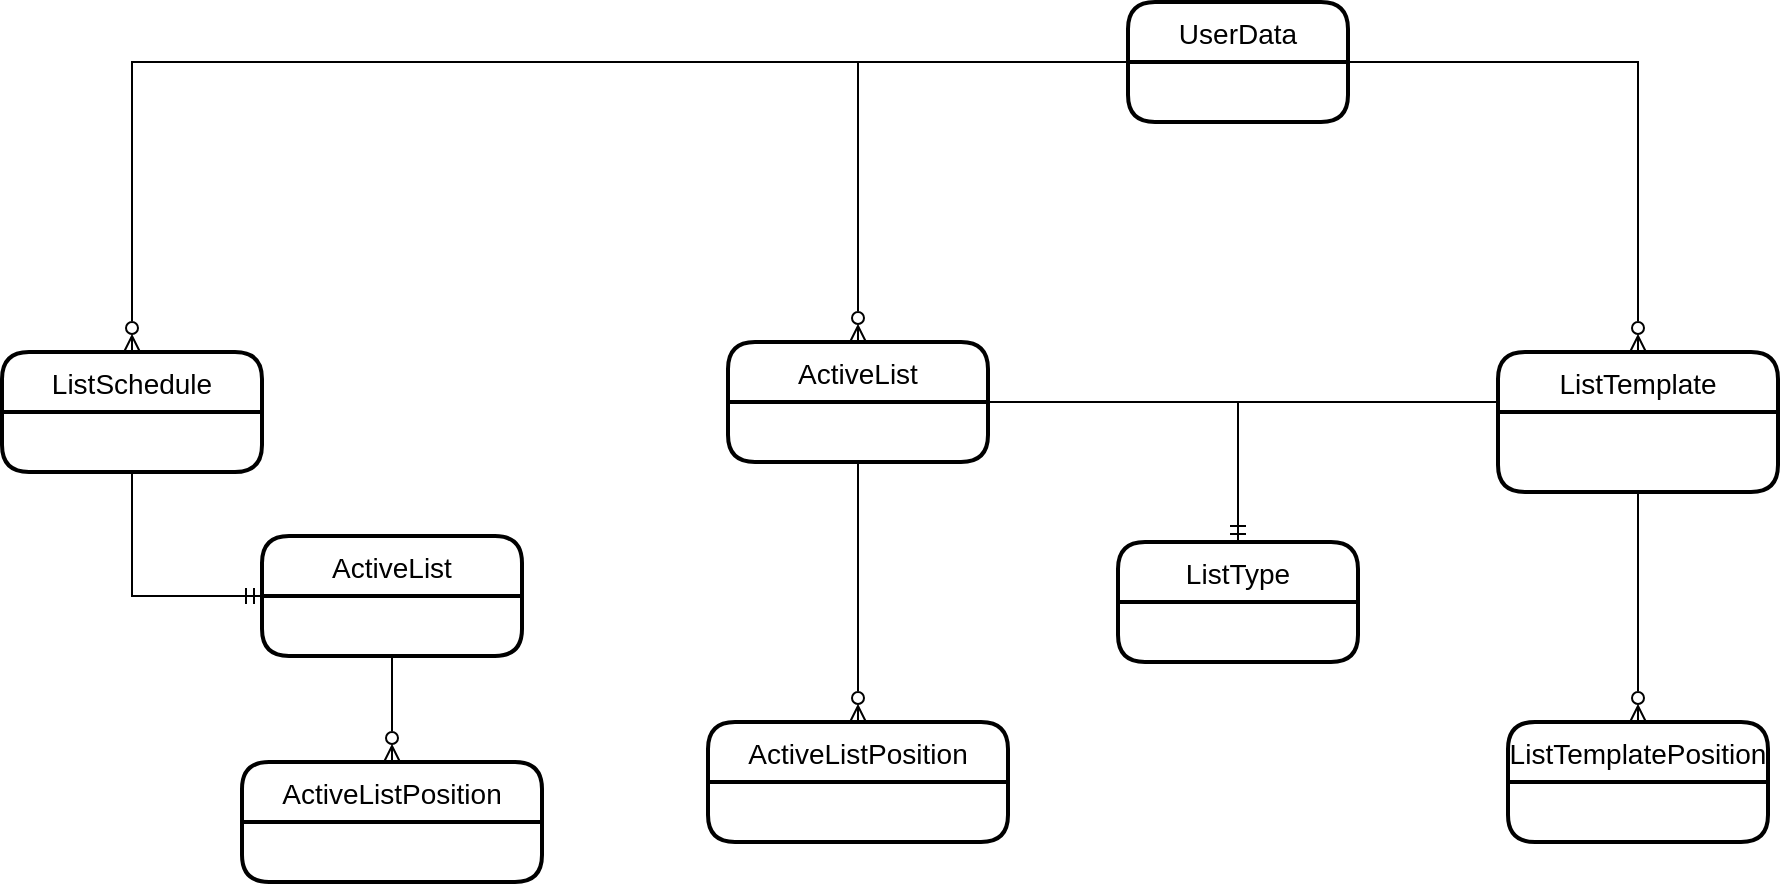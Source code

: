 <mxfile>
    <diagram id="NCa8i-V6rno_jmx5Ps5m" name="Seite-1">
        <mxGraphModel dx="1949" dy="505" grid="1" gridSize="10" guides="1" tooltips="1" connect="1" arrows="1" fold="1" page="1" pageScale="1" pageWidth="827" pageHeight="1169" math="0" shadow="0">
            <root>
                <mxCell id="0"/>
                <mxCell id="1" parent="0"/>
                <mxCell id="iZKGCs96bQk30-Bz0-vp-14" style="edgeStyle=orthogonalEdgeStyle;rounded=0;orthogonalLoop=1;jettySize=auto;html=1;entryX=0.5;entryY=0;entryDx=0;entryDy=0;endArrow=ERzeroToMany;endFill=0;" parent="1" source="iZKGCs96bQk30-Bz0-vp-1" target="iZKGCs96bQk30-Bz0-vp-7" edge="1">
                    <mxGeometry relative="1" as="geometry"/>
                </mxCell>
                <mxCell id="iZKGCs96bQk30-Bz0-vp-17" style="edgeStyle=orthogonalEdgeStyle;rounded=0;orthogonalLoop=1;jettySize=auto;html=1;entryX=0.5;entryY=0;entryDx=0;entryDy=0;endArrow=ERmandOne;endFill=0;" parent="1" source="iZKGCs96bQk30-Bz0-vp-1" target="iZKGCs96bQk30-Bz0-vp-11" edge="1">
                    <mxGeometry relative="1" as="geometry">
                        <Array as="points">
                            <mxPoint x="420" y="280"/>
                        </Array>
                    </mxGeometry>
                </mxCell>
                <mxCell id="iZKGCs96bQk30-Bz0-vp-1" value="ActiveList" style="swimlane;childLayout=stackLayout;horizontal=1;startSize=30;horizontalStack=0;rounded=1;fontSize=14;fontStyle=0;strokeWidth=2;resizeParent=0;resizeLast=1;shadow=0;dashed=0;align=center;" parent="1" vertex="1">
                    <mxGeometry x="165" y="250" width="130" height="60" as="geometry"/>
                </mxCell>
                <mxCell id="iZKGCs96bQk30-Bz0-vp-13" style="edgeStyle=orthogonalEdgeStyle;rounded=0;orthogonalLoop=1;jettySize=auto;html=1;entryX=0.5;entryY=0;entryDx=0;entryDy=0;endArrow=ERzeroToMany;endFill=0;" parent="1" source="iZKGCs96bQk30-Bz0-vp-3" target="iZKGCs96bQk30-Bz0-vp-1" edge="1">
                    <mxGeometry relative="1" as="geometry"/>
                </mxCell>
                <mxCell id="iZKGCs96bQk30-Bz0-vp-15" style="edgeStyle=orthogonalEdgeStyle;rounded=0;orthogonalLoop=1;jettySize=auto;html=1;entryX=0.5;entryY=0;entryDx=0;entryDy=0;endArrow=ERzeroToMany;endFill=0;" parent="1" source="iZKGCs96bQk30-Bz0-vp-3" target="iZKGCs96bQk30-Bz0-vp-5" edge="1">
                    <mxGeometry relative="1" as="geometry"/>
                </mxCell>
                <mxCell id="iZKGCs96bQk30-Bz0-vp-23" style="edgeStyle=orthogonalEdgeStyle;rounded=0;orthogonalLoop=1;jettySize=auto;html=1;entryX=0.5;entryY=0;entryDx=0;entryDy=0;endArrow=ERzeroToMany;endFill=0;" parent="1" source="iZKGCs96bQk30-Bz0-vp-3" target="iZKGCs96bQk30-Bz0-vp-22" edge="1">
                    <mxGeometry relative="1" as="geometry"/>
                </mxCell>
                <mxCell id="iZKGCs96bQk30-Bz0-vp-3" value="UserData" style="swimlane;childLayout=stackLayout;horizontal=1;startSize=30;horizontalStack=0;rounded=1;fontSize=14;fontStyle=0;strokeWidth=2;resizeParent=0;resizeLast=1;shadow=0;dashed=0;align=center;" parent="1" vertex="1">
                    <mxGeometry x="365" y="80" width="110" height="60" as="geometry"/>
                </mxCell>
                <mxCell id="iZKGCs96bQk30-Bz0-vp-16" style="edgeStyle=orthogonalEdgeStyle;rounded=0;orthogonalLoop=1;jettySize=auto;html=1;entryX=0.5;entryY=0;entryDx=0;entryDy=0;endArrow=ERzeroToMany;endFill=0;" parent="1" source="iZKGCs96bQk30-Bz0-vp-5" target="iZKGCs96bQk30-Bz0-vp-9" edge="1">
                    <mxGeometry relative="1" as="geometry"/>
                </mxCell>
                <mxCell id="iZKGCs96bQk30-Bz0-vp-19" style="edgeStyle=orthogonalEdgeStyle;rounded=0;orthogonalLoop=1;jettySize=auto;html=1;entryX=0.5;entryY=0;entryDx=0;entryDy=0;endArrow=ERmandOne;endFill=0;" parent="1" source="iZKGCs96bQk30-Bz0-vp-5" target="iZKGCs96bQk30-Bz0-vp-11" edge="1">
                    <mxGeometry relative="1" as="geometry">
                        <Array as="points">
                            <mxPoint x="420" y="280"/>
                        </Array>
                    </mxGeometry>
                </mxCell>
                <mxCell id="iZKGCs96bQk30-Bz0-vp-5" value="ListTemplate" style="swimlane;childLayout=stackLayout;horizontal=1;startSize=30;horizontalStack=0;rounded=1;fontSize=14;fontStyle=0;strokeWidth=2;resizeParent=0;resizeLast=1;shadow=0;dashed=0;align=center;" parent="1" vertex="1">
                    <mxGeometry x="550" y="255" width="140" height="70" as="geometry"/>
                </mxCell>
                <mxCell id="iZKGCs96bQk30-Bz0-vp-7" value="ActiveListPosition" style="swimlane;childLayout=stackLayout;horizontal=1;startSize=30;horizontalStack=0;rounded=1;fontSize=14;fontStyle=0;strokeWidth=2;resizeParent=0;resizeLast=1;shadow=0;dashed=0;align=center;" parent="1" vertex="1">
                    <mxGeometry x="155" y="440" width="150" height="60" as="geometry"/>
                </mxCell>
                <mxCell id="iZKGCs96bQk30-Bz0-vp-9" value="ListTemplatePosition" style="swimlane;childLayout=stackLayout;horizontal=1;startSize=30;horizontalStack=0;rounded=1;fontSize=14;fontStyle=0;strokeWidth=2;resizeParent=0;resizeLast=1;shadow=0;dashed=0;align=center;" parent="1" vertex="1">
                    <mxGeometry x="555" y="440" width="130" height="60" as="geometry"/>
                </mxCell>
                <mxCell id="iZKGCs96bQk30-Bz0-vp-11" value="ListType" style="swimlane;childLayout=stackLayout;horizontal=1;startSize=30;horizontalStack=0;rounded=1;fontSize=14;fontStyle=0;strokeWidth=2;resizeParent=0;resizeLast=1;shadow=0;dashed=0;align=center;" parent="1" vertex="1">
                    <mxGeometry x="360" y="350" width="120" height="60" as="geometry"/>
                </mxCell>
                <mxCell id="iZKGCs96bQk30-Bz0-vp-24" style="edgeStyle=orthogonalEdgeStyle;rounded=0;orthogonalLoop=1;jettySize=auto;html=1;entryX=0.5;entryY=0;entryDx=0;entryDy=0;endArrow=ERzeroToMany;endFill=0;" parent="1" source="iZKGCs96bQk30-Bz0-vp-20" target="iZKGCs96bQk30-Bz0-vp-21" edge="1">
                    <mxGeometry relative="1" as="geometry"/>
                </mxCell>
                <mxCell id="iZKGCs96bQk30-Bz0-vp-20" value="ActiveList" style="swimlane;childLayout=stackLayout;horizontal=1;startSize=30;horizontalStack=0;rounded=1;fontSize=14;fontStyle=0;strokeWidth=2;resizeParent=0;resizeLast=1;shadow=0;dashed=0;align=center;" parent="1" vertex="1">
                    <mxGeometry x="-68" y="347" width="130" height="60" as="geometry"/>
                </mxCell>
                <mxCell id="iZKGCs96bQk30-Bz0-vp-21" value="ActiveListPosition" style="swimlane;childLayout=stackLayout;horizontal=1;startSize=30;horizontalStack=0;rounded=1;fontSize=14;fontStyle=0;strokeWidth=2;resizeParent=0;resizeLast=1;shadow=0;dashed=0;align=center;" parent="1" vertex="1">
                    <mxGeometry x="-78" y="460" width="150" height="60" as="geometry"/>
                </mxCell>
                <mxCell id="iZKGCs96bQk30-Bz0-vp-27" style="edgeStyle=orthogonalEdgeStyle;rounded=0;orthogonalLoop=1;jettySize=auto;html=1;entryX=0;entryY=0.5;entryDx=0;entryDy=0;endArrow=ERmandOne;endFill=0;" parent="1" source="iZKGCs96bQk30-Bz0-vp-22" target="iZKGCs96bQk30-Bz0-vp-20" edge="1">
                    <mxGeometry relative="1" as="geometry"/>
                </mxCell>
                <mxCell id="iZKGCs96bQk30-Bz0-vp-22" value="ListSchedule" style="swimlane;childLayout=stackLayout;horizontal=1;startSize=30;horizontalStack=0;rounded=1;fontSize=14;fontStyle=0;strokeWidth=2;resizeParent=0;resizeLast=1;shadow=0;dashed=0;align=center;" parent="1" vertex="1">
                    <mxGeometry x="-198" y="255" width="130" height="60" as="geometry"/>
                </mxCell>
            </root>
        </mxGraphModel>
    </diagram>
</mxfile>